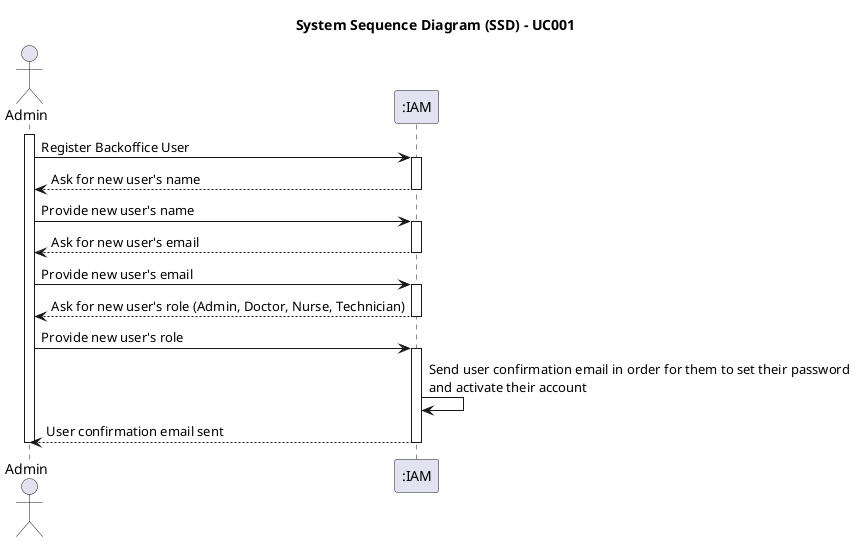 @startuml uc030-system-sequence-diagram

title System Sequence Diagram (SSD) - UC001
actor Admin as Adm
participant ":IAM" as IAM

activate Adm

    Adm -> IAM: Register Backoffice User
    activate IAM
    
        IAM --> Adm: Ask for new user's name
    deactivate IAM

    Adm -> IAM: Provide new user's name
    activate IAM

        IAM --> Adm: Ask for new user's email
    deactivate IAM

    Adm -> IAM: Provide new user's email
    activate IAM

        IAM --> Adm: Ask for new user's role (Admin, Doctor, Nurse, Technician)
    deactivate IAM

    Adm -> IAM: Provide new user's role
    activate IAM

        IAM -> IAM: Send user confirmation email in order for them to set their password\nand activate their account
        
        IAM --> Adm: User confirmation email sent
    deactivate IAM
deactivate Adm

@enduml
